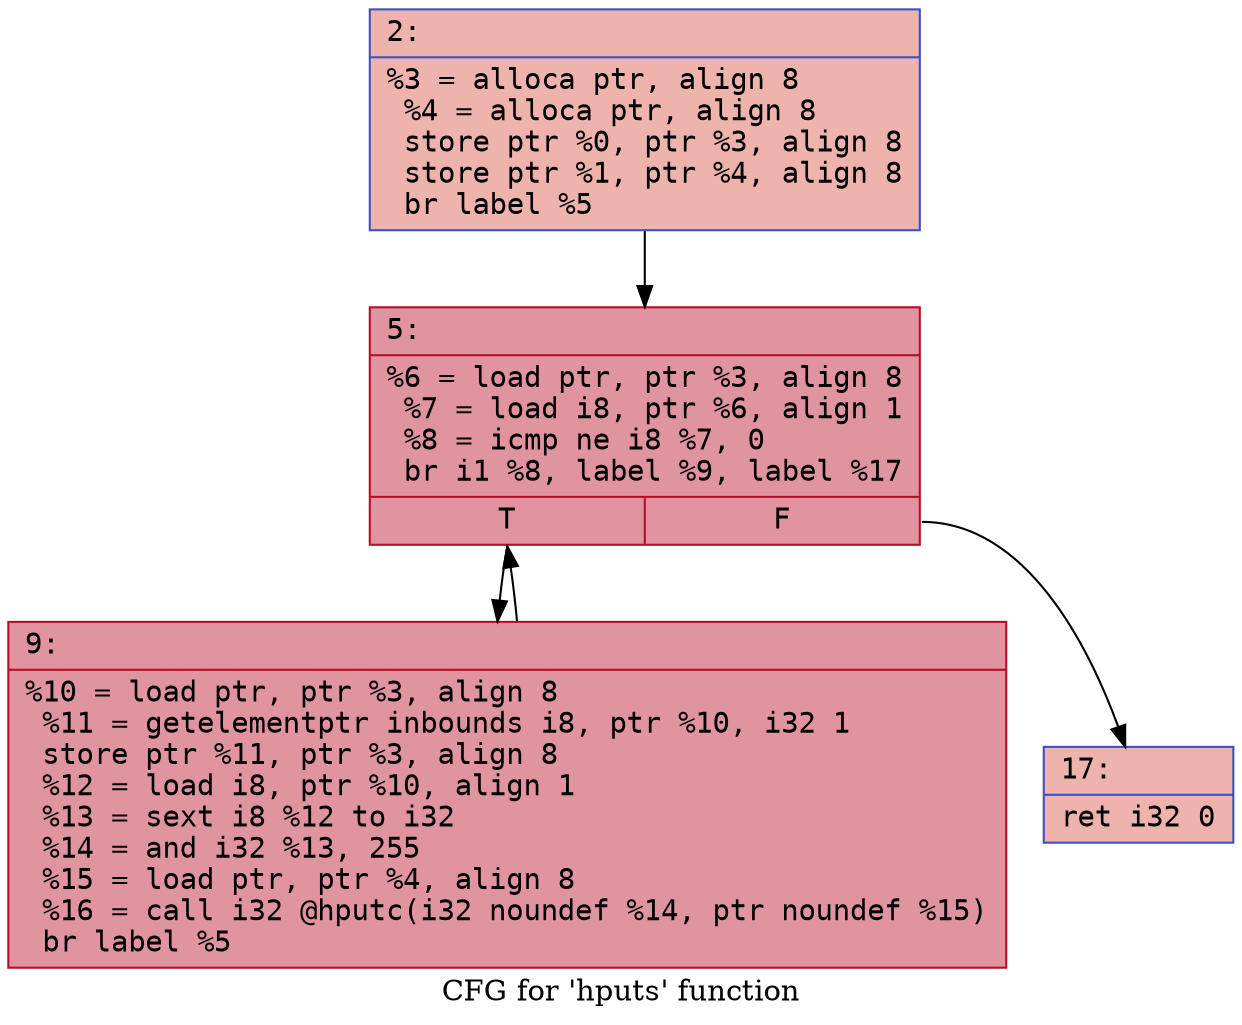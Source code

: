 digraph "CFG for 'hputs' function" {
	label="CFG for 'hputs' function";

	Node0x600001acc690 [shape=record,color="#3d50c3ff", style=filled, fillcolor="#d6524470" fontname="Courier",label="{2:\l|  %3 = alloca ptr, align 8\l  %4 = alloca ptr, align 8\l  store ptr %0, ptr %3, align 8\l  store ptr %1, ptr %4, align 8\l  br label %5\l}"];
	Node0x600001acc690 -> Node0x600001acc6e0[tooltip="2 -> 5\nProbability 100.00%" ];
	Node0x600001acc6e0 [shape=record,color="#b70d28ff", style=filled, fillcolor="#b70d2870" fontname="Courier",label="{5:\l|  %6 = load ptr, ptr %3, align 8\l  %7 = load i8, ptr %6, align 1\l  %8 = icmp ne i8 %7, 0\l  br i1 %8, label %9, label %17\l|{<s0>T|<s1>F}}"];
	Node0x600001acc6e0:s0 -> Node0x600001acc730[tooltip="5 -> 9\nProbability 96.88%" ];
	Node0x600001acc6e0:s1 -> Node0x600001acc780[tooltip="5 -> 17\nProbability 3.12%" ];
	Node0x600001acc730 [shape=record,color="#b70d28ff", style=filled, fillcolor="#b70d2870" fontname="Courier",label="{9:\l|  %10 = load ptr, ptr %3, align 8\l  %11 = getelementptr inbounds i8, ptr %10, i32 1\l  store ptr %11, ptr %3, align 8\l  %12 = load i8, ptr %10, align 1\l  %13 = sext i8 %12 to i32\l  %14 = and i32 %13, 255\l  %15 = load ptr, ptr %4, align 8\l  %16 = call i32 @hputc(i32 noundef %14, ptr noundef %15)\l  br label %5\l}"];
	Node0x600001acc730 -> Node0x600001acc6e0[tooltip="9 -> 5\nProbability 100.00%" ];
	Node0x600001acc780 [shape=record,color="#3d50c3ff", style=filled, fillcolor="#d6524470" fontname="Courier",label="{17:\l|  ret i32 0\l}"];
}
